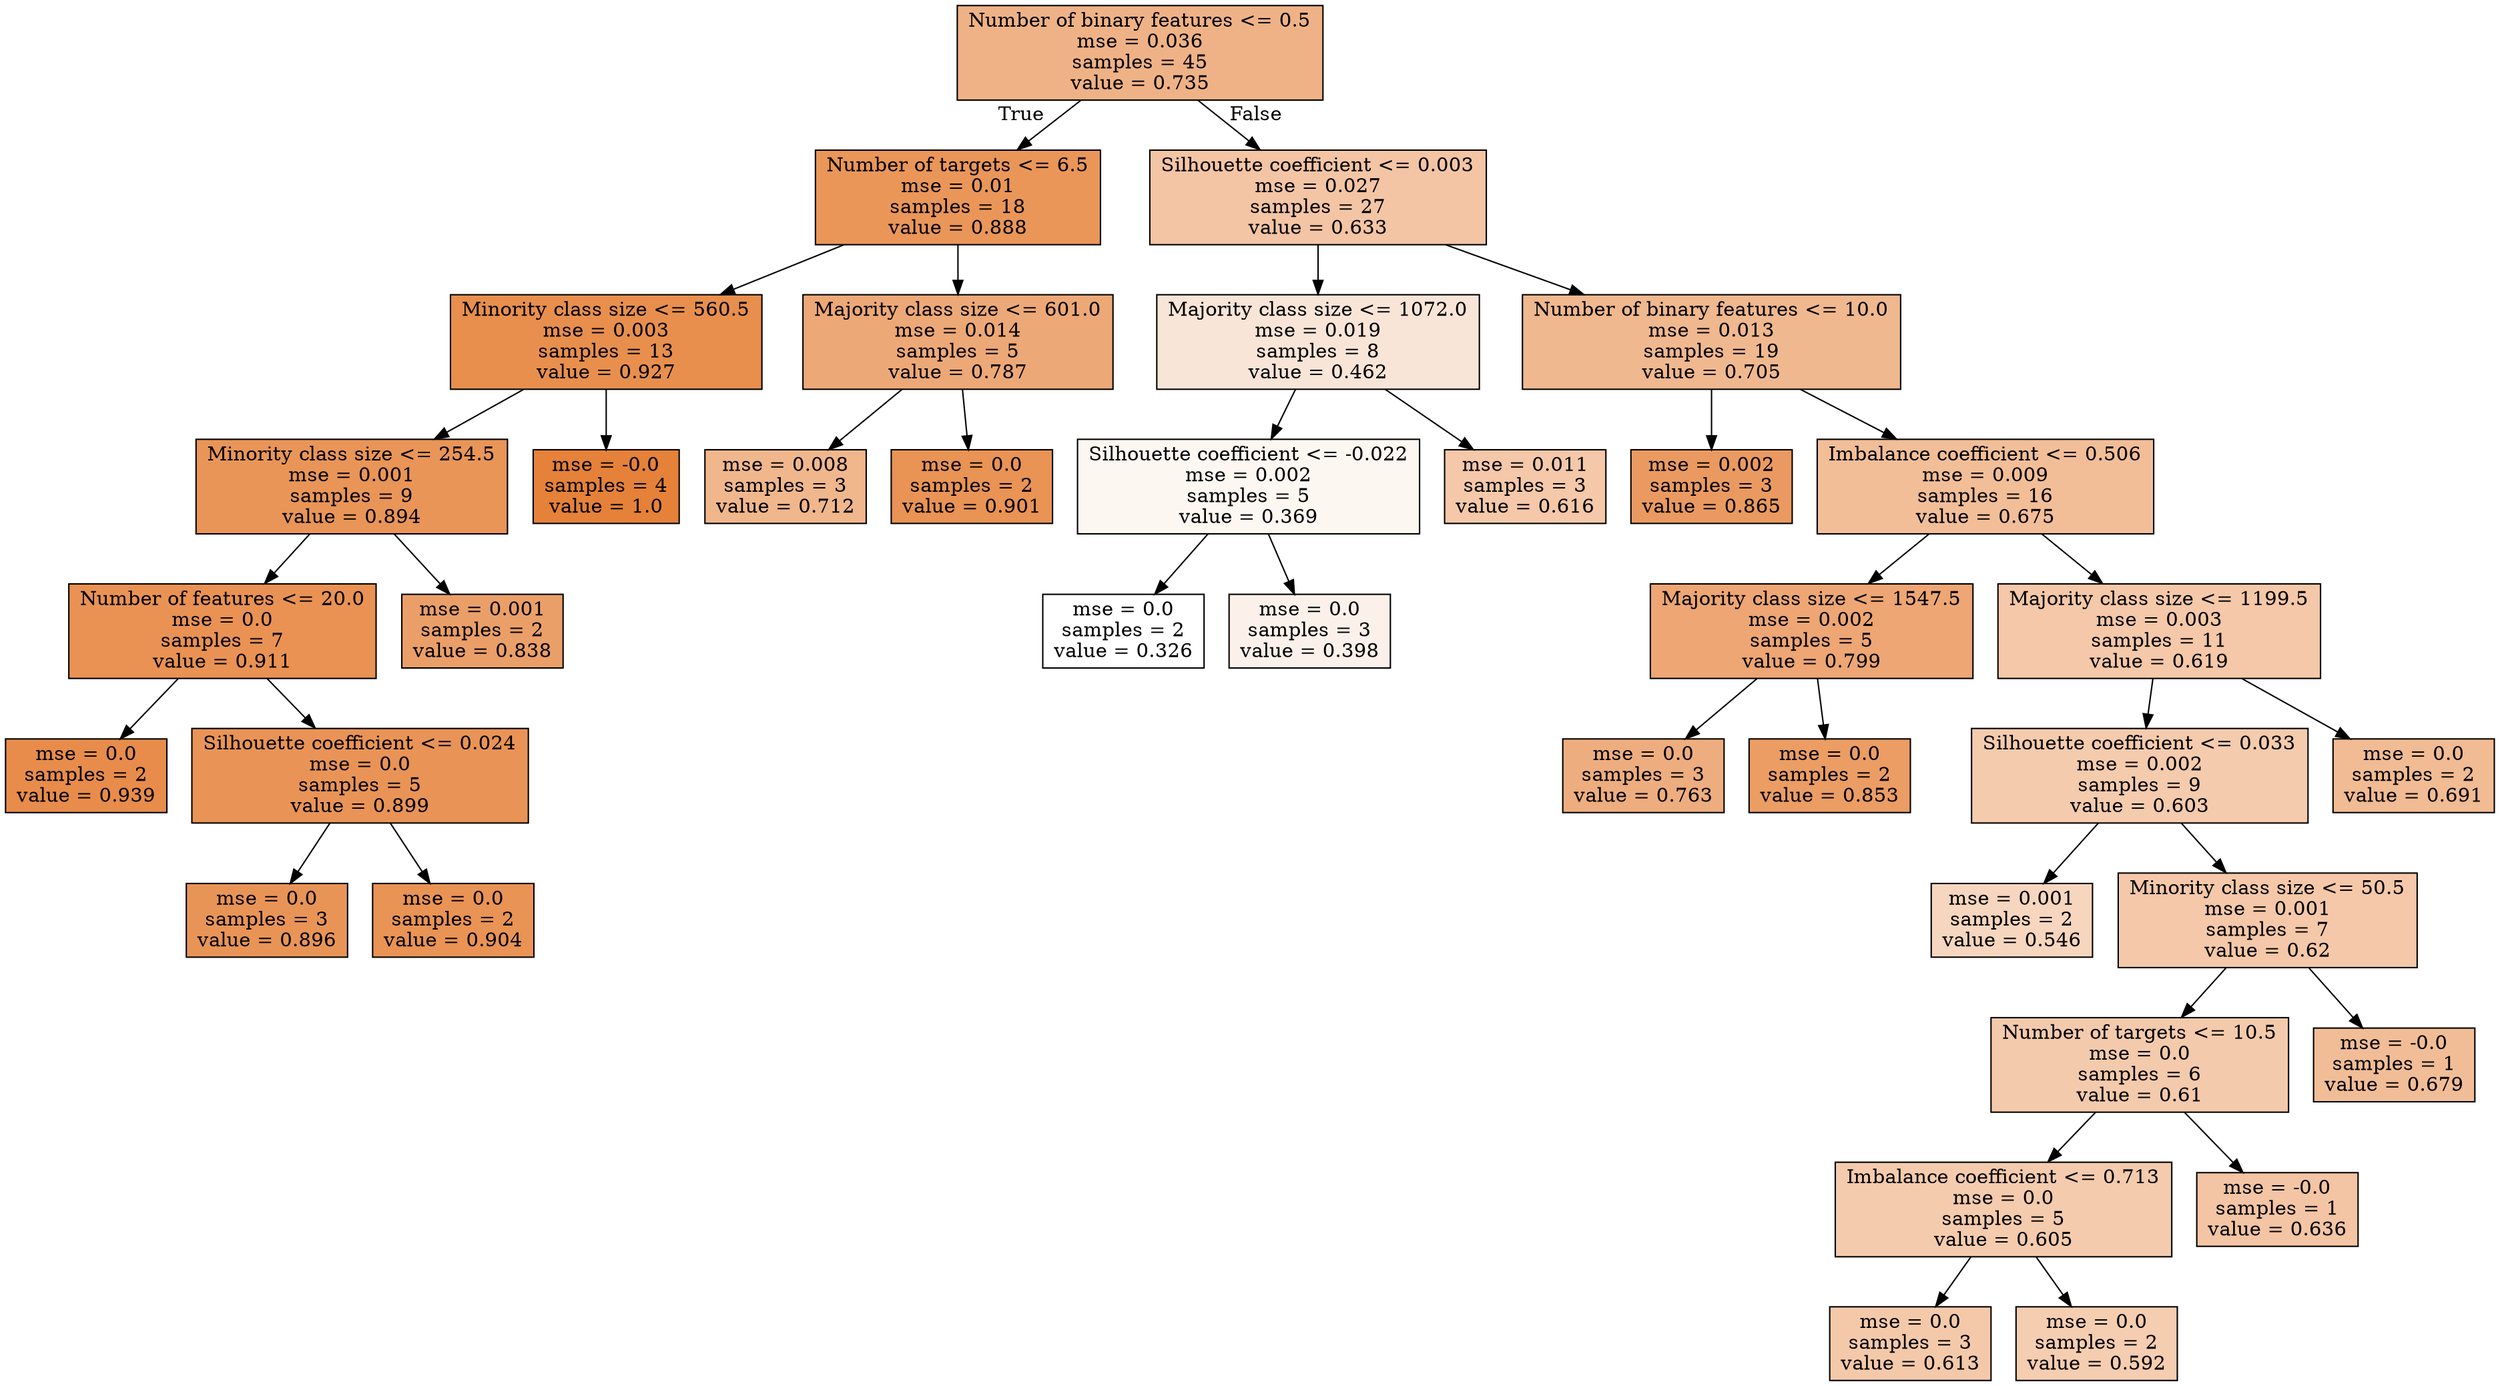digraph Tree {
node [shape=box, style="filled", color="black"] ;
0 [label="Number of binary features <= 0.5\nmse = 0.036\nsamples = 45\nvalue = 0.735", fillcolor="#e581399b"] ;
1 [label="Number of targets <= 6.5\nmse = 0.01\nsamples = 18\nvalue = 0.888", fillcolor="#e58139d5"] ;
0 -> 1 [labeldistance=2.5, labelangle=45, headlabel="True"] ;
2 [label="Minority class size <= 560.5\nmse = 0.003\nsamples = 13\nvalue = 0.927", fillcolor="#e58139e3"] ;
1 -> 2 ;
3 [label="Minority class size <= 254.5\nmse = 0.001\nsamples = 9\nvalue = 0.894", fillcolor="#e58139d7"] ;
2 -> 3 ;
4 [label="Number of features <= 20.0\nmse = 0.0\nsamples = 7\nvalue = 0.911", fillcolor="#e58139dd"] ;
3 -> 4 ;
5 [label="mse = 0.0\nsamples = 2\nvalue = 0.939", fillcolor="#e58139e8"] ;
4 -> 5 ;
6 [label="Silhouette coefficient <= 0.024\nmse = 0.0\nsamples = 5\nvalue = 0.899", fillcolor="#e58139d9"] ;
4 -> 6 ;
7 [label="mse = 0.0\nsamples = 3\nvalue = 0.896", fillcolor="#e58139d8"] ;
6 -> 7 ;
8 [label="mse = 0.0\nsamples = 2\nvalue = 0.904", fillcolor="#e58139db"] ;
6 -> 8 ;
9 [label="mse = 0.001\nsamples = 2\nvalue = 0.838", fillcolor="#e58139c2"] ;
3 -> 9 ;
10 [label="mse = -0.0\nsamples = 4\nvalue = 1.0", fillcolor="#e58139ff"] ;
2 -> 10 ;
11 [label="Majority class size <= 601.0\nmse = 0.014\nsamples = 5\nvalue = 0.787", fillcolor="#e58139af"] ;
1 -> 11 ;
12 [label="mse = 0.008\nsamples = 3\nvalue = 0.712", fillcolor="#e5813992"] ;
11 -> 12 ;
13 [label="mse = 0.0\nsamples = 2\nvalue = 0.901", fillcolor="#e58139da"] ;
11 -> 13 ;
14 [label="Silhouette coefficient <= 0.003\nmse = 0.027\nsamples = 27\nvalue = 0.633", fillcolor="#e5813974"] ;
0 -> 14 [labeldistance=2.5, labelangle=-45, headlabel="False"] ;
15 [label="Majority class size <= 1072.0\nmse = 0.019\nsamples = 8\nvalue = 0.462", fillcolor="#e5813933"] ;
14 -> 15 ;
16 [label="Silhouette coefficient <= -0.022\nmse = 0.002\nsamples = 5\nvalue = 0.369", fillcolor="#e5813910"] ;
15 -> 16 ;
17 [label="mse = 0.0\nsamples = 2\nvalue = 0.326", fillcolor="#e5813900"] ;
16 -> 17 ;
18 [label="mse = 0.0\nsamples = 3\nvalue = 0.398", fillcolor="#e581391b"] ;
16 -> 18 ;
19 [label="mse = 0.011\nsamples = 3\nvalue = 0.616", fillcolor="#e581396e"] ;
15 -> 19 ;
20 [label="Number of binary features <= 10.0\nmse = 0.013\nsamples = 19\nvalue = 0.705", fillcolor="#e5813990"] ;
14 -> 20 ;
21 [label="mse = 0.002\nsamples = 3\nvalue = 0.865", fillcolor="#e58139cc"] ;
20 -> 21 ;
22 [label="Imbalance coefficient <= 0.506\nmse = 0.009\nsamples = 16\nvalue = 0.675", fillcolor="#e5813984"] ;
20 -> 22 ;
23 [label="Majority class size <= 1547.5\nmse = 0.002\nsamples = 5\nvalue = 0.799", fillcolor="#e58139b3"] ;
22 -> 23 ;
24 [label="mse = 0.0\nsamples = 3\nvalue = 0.763", fillcolor="#e58139a5"] ;
23 -> 24 ;
25 [label="mse = 0.0\nsamples = 2\nvalue = 0.853", fillcolor="#e58139c7"] ;
23 -> 25 ;
26 [label="Majority class size <= 1199.5\nmse = 0.003\nsamples = 11\nvalue = 0.619", fillcolor="#e581396f"] ;
22 -> 26 ;
27 [label="Silhouette coefficient <= 0.033\nmse = 0.002\nsamples = 9\nvalue = 0.603", fillcolor="#e5813969"] ;
26 -> 27 ;
28 [label="mse = 0.001\nsamples = 2\nvalue = 0.546", fillcolor="#e5813953"] ;
27 -> 28 ;
29 [label="Minority class size <= 50.5\nmse = 0.001\nsamples = 7\nvalue = 0.62", fillcolor="#e581396f"] ;
27 -> 29 ;
30 [label="Number of targets <= 10.5\nmse = 0.0\nsamples = 6\nvalue = 0.61", fillcolor="#e581396b"] ;
29 -> 30 ;
31 [label="Imbalance coefficient <= 0.713\nmse = 0.0\nsamples = 5\nvalue = 0.605", fillcolor="#e5813969"] ;
30 -> 31 ;
32 [label="mse = 0.0\nsamples = 3\nvalue = 0.613", fillcolor="#e581396d"] ;
31 -> 32 ;
33 [label="mse = 0.0\nsamples = 2\nvalue = 0.592", fillcolor="#e5813965"] ;
31 -> 33 ;
34 [label="mse = -0.0\nsamples = 1\nvalue = 0.636", fillcolor="#e5813975"] ;
30 -> 34 ;
35 [label="mse = -0.0\nsamples = 1\nvalue = 0.679", fillcolor="#e5813986"] ;
29 -> 35 ;
36 [label="mse = 0.0\nsamples = 2\nvalue = 0.691", fillcolor="#e581398a"] ;
26 -> 36 ;
}